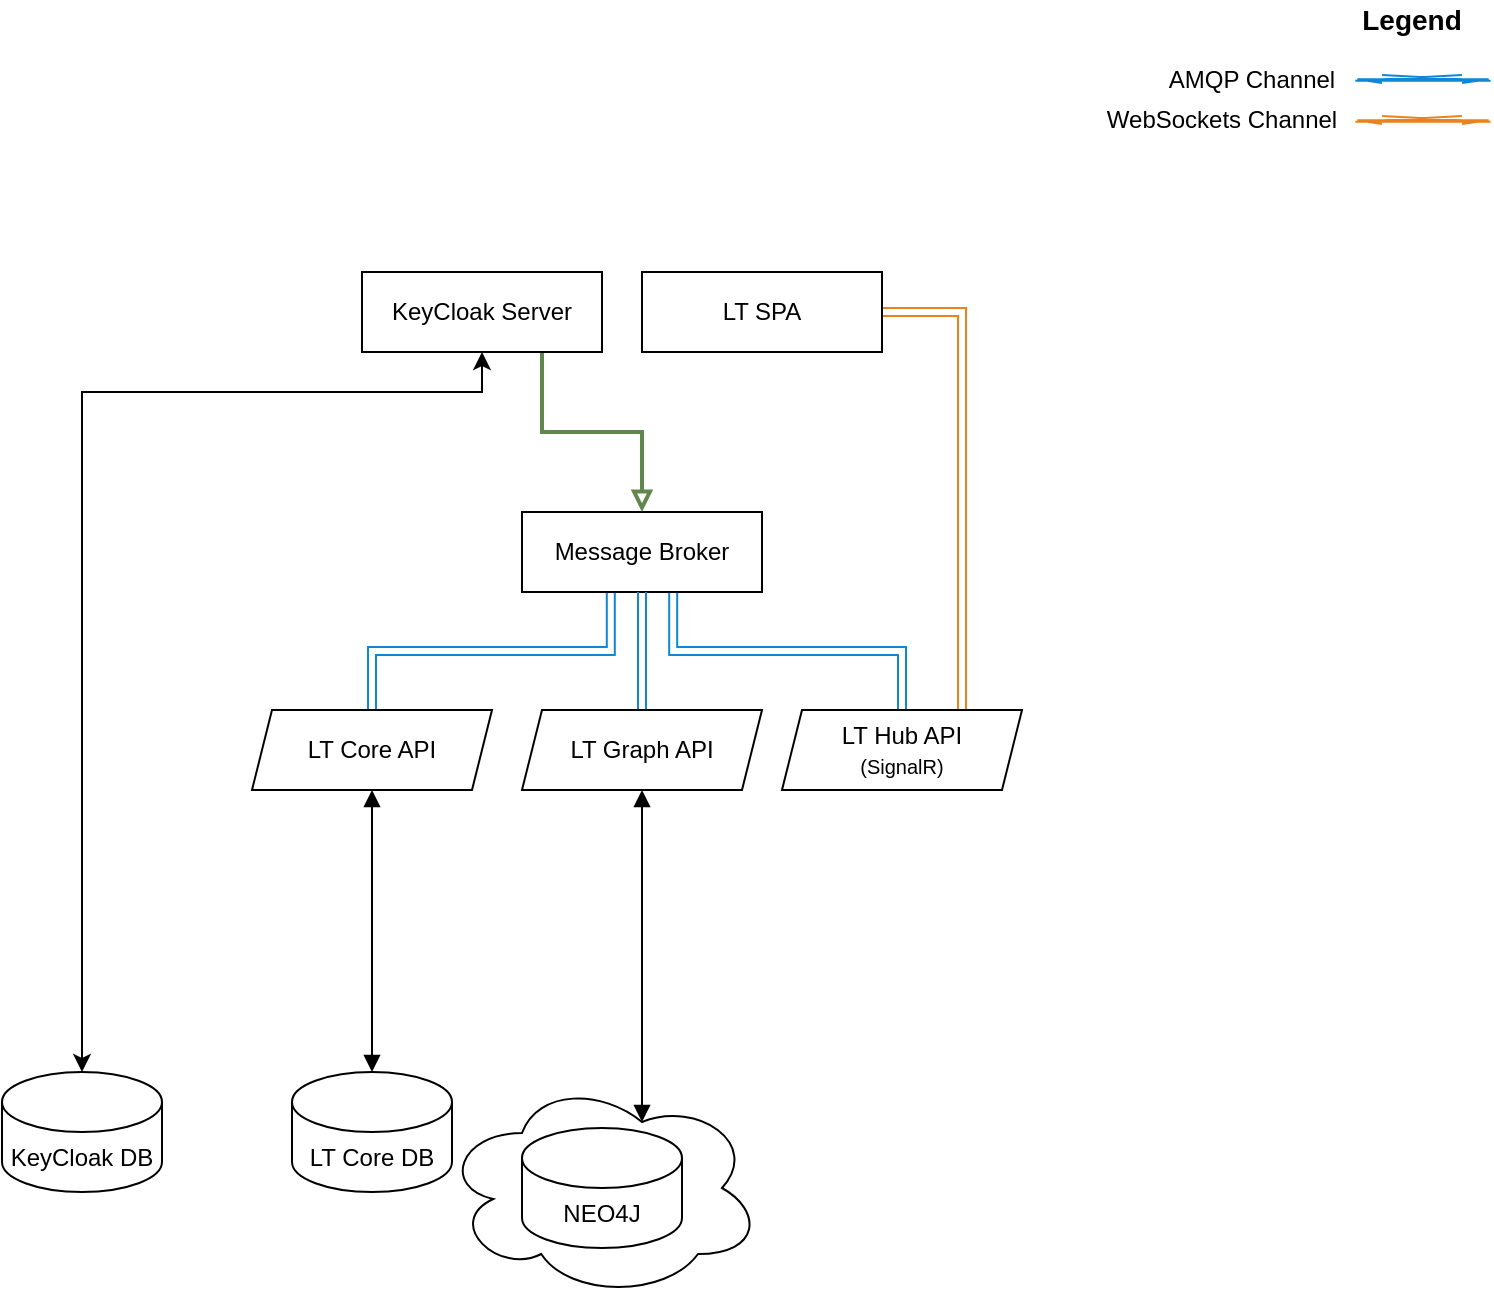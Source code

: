 <mxfile version="19.0.0" type="github">
  <diagram id="eilWlHXjyO4v5beGfHmc" name="Page-1">
    <mxGraphModel dx="1422" dy="800" grid="1" gridSize="10" guides="1" tooltips="1" connect="1" arrows="1" fold="1" page="1" pageScale="1" pageWidth="850" pageHeight="1100" math="0" shadow="0">
      <root>
        <mxCell id="0" />
        <mxCell id="1" parent="0" />
        <mxCell id="FbcHEPfDJx9Mswik84jx-35" style="edgeStyle=orthogonalEdgeStyle;shape=link;rounded=0;orthogonalLoop=1;jettySize=auto;html=1;exitX=0.63;exitY=1;exitDx=0;exitDy=0;exitPerimeter=0;entryX=0.5;entryY=0;entryDx=0;entryDy=0;fontSize=14;startArrow=block;startFill=1;endArrow=block;endFill=1;strokeColor=#0F87D6;strokeWidth=1;" edge="1" parent="1" source="FbcHEPfDJx9Mswik84jx-1" target="FbcHEPfDJx9Mswik84jx-5">
          <mxGeometry relative="1" as="geometry" />
        </mxCell>
        <mxCell id="FbcHEPfDJx9Mswik84jx-36" style="edgeStyle=orthogonalEdgeStyle;shape=link;rounded=0;orthogonalLoop=1;jettySize=auto;html=1;exitX=0.37;exitY=1;exitDx=0;exitDy=0;exitPerimeter=0;entryX=0.5;entryY=0;entryDx=0;entryDy=0;fontSize=14;startArrow=block;startFill=1;endArrow=block;endFill=1;strokeColor=#0F87D6;strokeWidth=1;" edge="1" parent="1" source="FbcHEPfDJx9Mswik84jx-1" target="FbcHEPfDJx9Mswik84jx-3">
          <mxGeometry relative="1" as="geometry" />
        </mxCell>
        <mxCell id="FbcHEPfDJx9Mswik84jx-1" value="Message Broker" style="rounded=0;whiteSpace=wrap;html=1;points=[[0,0,0,0,0],[0,0.25,0,0,0],[0,0.5,0,0,0],[0,0.75,0,0,0],[0,1,0,0,0],[0.13,1,0,0,0],[0.25,0,0,0,0],[0.25,1,0,0,0],[0.37,1,0,0,0],[0.5,0,0,0,0],[0.5,1,0,0,0],[0.63,1,0,0,0],[0.75,0,0,0,0],[0.75,1,0,0,0],[0.88,1,0,0,0],[1,0,0,0,0],[1,0.25,0,0,0],[1,0.5,0,0,0],[1,0.75,0,0,0],[1,1,0,0,0]];" vertex="1" parent="1">
          <mxGeometry x="350" y="280" width="120" height="40" as="geometry" />
        </mxCell>
        <mxCell id="FbcHEPfDJx9Mswik84jx-21" style="edgeStyle=orthogonalEdgeStyle;rounded=0;orthogonalLoop=1;jettySize=auto;html=1;exitX=1;exitY=0.5;exitDx=0;exitDy=0;entryX=0.75;entryY=0;entryDx=0;entryDy=0;fontSize=10;startArrow=none;startFill=0;endArrow=block;endFill=1;strokeColor=#EB831C;strokeWidth=1;shape=link;" edge="1" parent="1" source="FbcHEPfDJx9Mswik84jx-2" target="FbcHEPfDJx9Mswik84jx-5">
          <mxGeometry relative="1" as="geometry" />
        </mxCell>
        <mxCell id="FbcHEPfDJx9Mswik84jx-2" value="LT SPA" style="rounded=0;whiteSpace=wrap;html=1;" vertex="1" parent="1">
          <mxGeometry x="410" y="160" width="120" height="40" as="geometry" />
        </mxCell>
        <mxCell id="FbcHEPfDJx9Mswik84jx-20" style="edgeStyle=orthogonalEdgeStyle;rounded=0;orthogonalLoop=1;jettySize=auto;html=1;exitX=0.5;exitY=1;exitDx=0;exitDy=0;fontSize=10;startArrow=block;startFill=1;endArrow=block;endFill=1;strokeColor=#000000;strokeWidth=1;" edge="1" parent="1" source="FbcHEPfDJx9Mswik84jx-3" target="FbcHEPfDJx9Mswik84jx-19">
          <mxGeometry relative="1" as="geometry" />
        </mxCell>
        <mxCell id="FbcHEPfDJx9Mswik84jx-3" value="LT Core API" style="shape=parallelogram;perimeter=parallelogramPerimeter;whiteSpace=wrap;html=1;fixedSize=1;size=10;" vertex="1" parent="1">
          <mxGeometry x="215" y="379" width="120" height="40" as="geometry" />
        </mxCell>
        <mxCell id="FbcHEPfDJx9Mswik84jx-29" style="edgeStyle=orthogonalEdgeStyle;rounded=0;orthogonalLoop=1;jettySize=auto;html=1;exitX=0.5;exitY=1;exitDx=0;exitDy=0;entryX=0.625;entryY=0.2;entryDx=0;entryDy=0;entryPerimeter=0;fontSize=14;startArrow=block;startFill=1;endArrow=block;endFill=1;strokeColor=#000000;strokeWidth=1;" edge="1" parent="1" source="FbcHEPfDJx9Mswik84jx-4" target="FbcHEPfDJx9Mswik84jx-27">
          <mxGeometry relative="1" as="geometry" />
        </mxCell>
        <mxCell id="FbcHEPfDJx9Mswik84jx-34" style="edgeStyle=orthogonalEdgeStyle;shape=link;rounded=0;orthogonalLoop=1;jettySize=auto;html=1;exitX=0.5;exitY=0;exitDx=0;exitDy=0;entryX=0.5;entryY=1;entryDx=0;entryDy=0;entryPerimeter=0;fontSize=14;startArrow=block;startFill=1;endArrow=block;endFill=1;strokeColor=#0F87D6;strokeWidth=1;" edge="1" parent="1" source="FbcHEPfDJx9Mswik84jx-4" target="FbcHEPfDJx9Mswik84jx-1">
          <mxGeometry relative="1" as="geometry" />
        </mxCell>
        <mxCell id="FbcHEPfDJx9Mswik84jx-4" value="LT Graph API" style="shape=parallelogram;perimeter=parallelogramPerimeter;whiteSpace=wrap;html=1;fixedSize=1;size=10;" vertex="1" parent="1">
          <mxGeometry x="350" y="379" width="120" height="40" as="geometry" />
        </mxCell>
        <mxCell id="FbcHEPfDJx9Mswik84jx-5" value="LT Hub API&lt;br&gt;&lt;font style=&quot;font-size: 10px;&quot;&gt;(SignalR)&lt;/font&gt;" style="shape=parallelogram;perimeter=parallelogramPerimeter;whiteSpace=wrap;html=1;fixedSize=1;size=10;" vertex="1" parent="1">
          <mxGeometry x="480" y="379" width="120" height="40" as="geometry" />
        </mxCell>
        <mxCell id="FbcHEPfDJx9Mswik84jx-9" style="edgeStyle=orthogonalEdgeStyle;rounded=0;orthogonalLoop=1;jettySize=auto;html=1;exitX=0.5;exitY=1;exitDx=0;exitDy=0;fontSize=10;startArrow=classic;startFill=1;" edge="1" parent="1" source="FbcHEPfDJx9Mswik84jx-6" target="FbcHEPfDJx9Mswik84jx-8">
          <mxGeometry relative="1" as="geometry">
            <Array as="points">
              <mxPoint x="330" y="220" />
              <mxPoint x="130" y="220" />
            </Array>
          </mxGeometry>
        </mxCell>
        <mxCell id="FbcHEPfDJx9Mswik84jx-11" style="edgeStyle=orthogonalEdgeStyle;rounded=0;orthogonalLoop=1;jettySize=auto;html=1;exitX=0.75;exitY=1;exitDx=0;exitDy=0;entryX=0.5;entryY=0;entryDx=0;entryDy=0;fontSize=10;startArrow=none;startFill=0;endArrow=block;endFill=0;strokeColor=#62874D;strokeWidth=2;fillColor=#d5e8d4;" edge="1" parent="1" source="FbcHEPfDJx9Mswik84jx-6" target="FbcHEPfDJx9Mswik84jx-1">
          <mxGeometry relative="1" as="geometry" />
        </mxCell>
        <mxCell id="FbcHEPfDJx9Mswik84jx-6" value="&lt;font style=&quot;&quot;&gt;KeyCloak Server&lt;/font&gt;" style="rounded=0;whiteSpace=wrap;html=1;" vertex="1" parent="1">
          <mxGeometry x="270" y="160" width="120" height="40" as="geometry" />
        </mxCell>
        <mxCell id="FbcHEPfDJx9Mswik84jx-8" value="&lt;span style=&quot;font-size: 12px;&quot;&gt;KeyCloak DB&lt;/span&gt;" style="shape=cylinder3;whiteSpace=wrap;html=1;boundedLbl=1;backgroundOutline=1;size=15;fontSize=10;" vertex="1" parent="1">
          <mxGeometry x="90" y="560" width="80" height="60" as="geometry" />
        </mxCell>
        <mxCell id="FbcHEPfDJx9Mswik84jx-19" value="&lt;span style=&quot;font-size: 12px;&quot;&gt;LT Core DB&lt;/span&gt;" style="shape=cylinder3;whiteSpace=wrap;html=1;boundedLbl=1;backgroundOutline=1;size=15;fontSize=10;" vertex="1" parent="1">
          <mxGeometry x="235" y="560" width="80" height="60" as="geometry" />
        </mxCell>
        <mxCell id="FbcHEPfDJx9Mswik84jx-22" value="&lt;font style=&quot;font-size: 14px;&quot;&gt;&lt;b style=&quot;font-size: 14px;&quot;&gt;Legend&lt;/b&gt;&lt;/font&gt;" style="text;html=1;strokeColor=none;fillColor=none;align=center;verticalAlign=middle;whiteSpace=wrap;rounded=0;fontSize=14;" vertex="1" parent="1">
          <mxGeometry x="770" y="24" width="50" height="20" as="geometry" />
        </mxCell>
        <mxCell id="FbcHEPfDJx9Mswik84jx-23" value="AMQP Channel" style="text;html=1;strokeColor=none;fillColor=none;align=center;verticalAlign=middle;whiteSpace=wrap;rounded=0;fontSize=12;" vertex="1" parent="1">
          <mxGeometry x="670" y="54" width="90" height="20" as="geometry" />
        </mxCell>
        <mxCell id="FbcHEPfDJx9Mswik84jx-24" value="WebSockets Channel" style="text;html=1;strokeColor=none;fillColor=none;align=center;verticalAlign=middle;whiteSpace=wrap;rounded=0;fontSize=12;" vertex="1" parent="1">
          <mxGeometry x="640" y="74" width="120" height="20" as="geometry" />
        </mxCell>
        <mxCell id="FbcHEPfDJx9Mswik84jx-25" style="edgeStyle=orthogonalEdgeStyle;shape=link;rounded=0;orthogonalLoop=1;jettySize=auto;html=1;fontSize=10;startArrow=none;startFill=0;endArrow=block;endFill=0;strokeColor=#0F87D6;strokeWidth=1;" edge="1" parent="1">
          <mxGeometry relative="1" as="geometry">
            <mxPoint x="780" y="63.5" as="sourcePoint" />
            <mxPoint x="820" y="63.5" as="targetPoint" />
          </mxGeometry>
        </mxCell>
        <mxCell id="FbcHEPfDJx9Mswik84jx-26" style="edgeStyle=orthogonalEdgeStyle;rounded=0;orthogonalLoop=1;jettySize=auto;html=1;exitX=1;exitY=0.5;exitDx=0;exitDy=0;fontSize=10;startArrow=none;startFill=0;endArrow=block;endFill=1;strokeColor=#EB831C;strokeWidth=1;shape=link;" edge="1" parent="1">
          <mxGeometry relative="1" as="geometry">
            <mxPoint x="780" y="84" as="sourcePoint" />
            <mxPoint x="820" y="84" as="targetPoint" />
          </mxGeometry>
        </mxCell>
        <mxCell id="FbcHEPfDJx9Mswik84jx-31" value="" style="group" vertex="1" connectable="0" parent="1">
          <mxGeometry x="310" y="563" width="160" height="110" as="geometry" />
        </mxCell>
        <mxCell id="FbcHEPfDJx9Mswik84jx-27" value="" style="ellipse;shape=cloud;whiteSpace=wrap;html=1;fontSize=14;" vertex="1" parent="FbcHEPfDJx9Mswik84jx-31">
          <mxGeometry width="160" height="110" as="geometry" />
        </mxCell>
        <mxCell id="FbcHEPfDJx9Mswik84jx-28" value="&lt;span style=&quot;font-size: 12px;&quot;&gt;NEO4J&lt;/span&gt;" style="shape=cylinder3;whiteSpace=wrap;html=1;boundedLbl=1;backgroundOutline=1;size=15;fontSize=10;" vertex="1" parent="FbcHEPfDJx9Mswik84jx-31">
          <mxGeometry x="40" y="25" width="80" height="60" as="geometry" />
        </mxCell>
      </root>
    </mxGraphModel>
  </diagram>
</mxfile>
